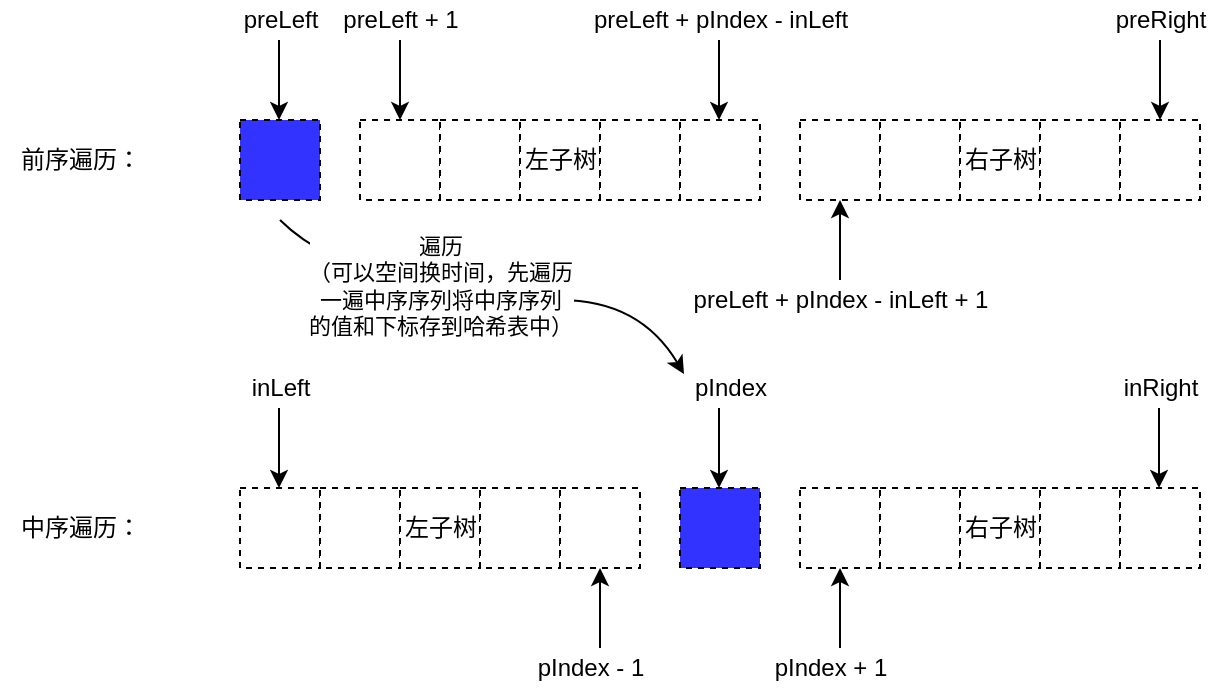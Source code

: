 <mxfile version="13.7.3" type="device"><diagram id="4Du8eLGYrAg6q8A3u2Rp" name="Page-1"><mxGraphModel dx="1776" dy="695" grid="1" gridSize="10" guides="1" tooltips="1" connect="1" arrows="1" fold="1" page="1" pageScale="1" pageWidth="850" pageHeight="1100" math="0" shadow="0"><root><mxCell id="0"/><mxCell id="1" parent="0"/><mxCell id="N6ibpbBux9pRuq6D-hla-2" value="" style="rounded=0;whiteSpace=wrap;html=1;fillColor=#3333FF;dashed=1;" vertex="1" parent="1"><mxGeometry x="80" y="200" width="40" height="40" as="geometry"/></mxCell><mxCell id="N6ibpbBux9pRuq6D-hla-5" value="" style="rounded=0;whiteSpace=wrap;html=1;fillColor=#3333FF;dashed=1;" vertex="1" parent="1"><mxGeometry x="300" y="384" width="40" height="40" as="geometry"/></mxCell><mxCell id="N6ibpbBux9pRuq6D-hla-23" value="" style="group;dashed=1;" vertex="1" connectable="0" parent="1"><mxGeometry x="140" y="200" width="200" height="40" as="geometry"/></mxCell><mxCell id="N6ibpbBux9pRuq6D-hla-9" value="" style="rounded=0;whiteSpace=wrap;html=1;dashed=1;" vertex="1" parent="N6ibpbBux9pRuq6D-hla-23"><mxGeometry width="40" height="40" as="geometry"/></mxCell><mxCell id="N6ibpbBux9pRuq6D-hla-10" value="" style="rounded=0;whiteSpace=wrap;html=1;dashed=1;" vertex="1" parent="N6ibpbBux9pRuq6D-hla-23"><mxGeometry x="40" width="40" height="40" as="geometry"/></mxCell><mxCell id="N6ibpbBux9pRuq6D-hla-11" value="" style="rounded=0;whiteSpace=wrap;html=1;dashed=1;" vertex="1" parent="N6ibpbBux9pRuq6D-hla-23"><mxGeometry x="80" width="40" height="40" as="geometry"/></mxCell><mxCell id="N6ibpbBux9pRuq6D-hla-12" value="" style="rounded=0;whiteSpace=wrap;html=1;dashed=1;" vertex="1" parent="N6ibpbBux9pRuq6D-hla-23"><mxGeometry x="120" width="40" height="40" as="geometry"/></mxCell><mxCell id="N6ibpbBux9pRuq6D-hla-13" value="" style="rounded=0;whiteSpace=wrap;html=1;dashed=1;" vertex="1" parent="N6ibpbBux9pRuq6D-hla-23"><mxGeometry x="160" width="40" height="40" as="geometry"/></mxCell><mxCell id="N6ibpbBux9pRuq6D-hla-53" value="左子树" style="text;html=1;align=center;verticalAlign=middle;resizable=0;points=[];autosize=1;dashed=1;" vertex="1" parent="N6ibpbBux9pRuq6D-hla-23"><mxGeometry x="75" y="10" width="50" height="20" as="geometry"/></mxCell><mxCell id="N6ibpbBux9pRuq6D-hla-24" value="" style="group;dashed=1;" vertex="1" connectable="0" parent="1"><mxGeometry x="360" y="200" width="200" height="40" as="geometry"/></mxCell><mxCell id="N6ibpbBux9pRuq6D-hla-25" value="" style="rounded=0;whiteSpace=wrap;html=1;dashed=1;" vertex="1" parent="N6ibpbBux9pRuq6D-hla-24"><mxGeometry width="40" height="40" as="geometry"/></mxCell><mxCell id="N6ibpbBux9pRuq6D-hla-26" value="" style="rounded=0;whiteSpace=wrap;html=1;dashed=1;" vertex="1" parent="N6ibpbBux9pRuq6D-hla-24"><mxGeometry x="40" width="40" height="40" as="geometry"/></mxCell><mxCell id="N6ibpbBux9pRuq6D-hla-27" value="" style="rounded=0;whiteSpace=wrap;html=1;dashed=1;" vertex="1" parent="N6ibpbBux9pRuq6D-hla-24"><mxGeometry x="80" width="40" height="40" as="geometry"/></mxCell><mxCell id="N6ibpbBux9pRuq6D-hla-28" value="" style="rounded=0;whiteSpace=wrap;html=1;dashed=1;" vertex="1" parent="N6ibpbBux9pRuq6D-hla-24"><mxGeometry x="120" width="40" height="40" as="geometry"/></mxCell><mxCell id="N6ibpbBux9pRuq6D-hla-29" value="" style="rounded=0;whiteSpace=wrap;html=1;dashed=1;" vertex="1" parent="N6ibpbBux9pRuq6D-hla-24"><mxGeometry x="160" width="40" height="40" as="geometry"/></mxCell><mxCell id="N6ibpbBux9pRuq6D-hla-54" value="右子树" style="text;html=1;align=center;verticalAlign=middle;resizable=0;points=[];autosize=1;" vertex="1" parent="N6ibpbBux9pRuq6D-hla-24"><mxGeometry x="75" y="10" width="50" height="20" as="geometry"/></mxCell><mxCell id="N6ibpbBux9pRuq6D-hla-31" value="" style="group;dashed=1;" vertex="1" connectable="0" parent="1"><mxGeometry x="80" y="384" width="200" height="40" as="geometry"/></mxCell><mxCell id="N6ibpbBux9pRuq6D-hla-32" value="" style="rounded=0;whiteSpace=wrap;html=1;dashed=1;" vertex="1" parent="N6ibpbBux9pRuq6D-hla-31"><mxGeometry width="40" height="40" as="geometry"/></mxCell><mxCell id="N6ibpbBux9pRuq6D-hla-33" value="" style="rounded=0;whiteSpace=wrap;html=1;dashed=1;" vertex="1" parent="N6ibpbBux9pRuq6D-hla-31"><mxGeometry x="40" width="40" height="40" as="geometry"/></mxCell><mxCell id="N6ibpbBux9pRuq6D-hla-34" value="" style="rounded=0;whiteSpace=wrap;html=1;dashed=1;" vertex="1" parent="N6ibpbBux9pRuq6D-hla-31"><mxGeometry x="80" width="40" height="40" as="geometry"/></mxCell><mxCell id="N6ibpbBux9pRuq6D-hla-35" value="" style="rounded=0;whiteSpace=wrap;html=1;dashed=1;" vertex="1" parent="N6ibpbBux9pRuq6D-hla-31"><mxGeometry x="120" width="40" height="40" as="geometry"/></mxCell><mxCell id="N6ibpbBux9pRuq6D-hla-36" value="" style="rounded=0;whiteSpace=wrap;html=1;dashed=1;" vertex="1" parent="N6ibpbBux9pRuq6D-hla-31"><mxGeometry x="160" width="40" height="40" as="geometry"/></mxCell><mxCell id="N6ibpbBux9pRuq6D-hla-55" value="左子树" style="text;html=1;align=center;verticalAlign=middle;resizable=0;points=[];autosize=1;dashed=1;" vertex="1" parent="N6ibpbBux9pRuq6D-hla-31"><mxGeometry x="75" y="10" width="50" height="20" as="geometry"/></mxCell><mxCell id="N6ibpbBux9pRuq6D-hla-37" value="" style="group;dashed=1;" vertex="1" connectable="0" parent="1"><mxGeometry x="360" y="384" width="200" height="40" as="geometry"/></mxCell><mxCell id="N6ibpbBux9pRuq6D-hla-38" value="" style="rounded=0;whiteSpace=wrap;html=1;dashed=1;" vertex="1" parent="N6ibpbBux9pRuq6D-hla-37"><mxGeometry width="40" height="40" as="geometry"/></mxCell><mxCell id="N6ibpbBux9pRuq6D-hla-39" value="" style="rounded=0;whiteSpace=wrap;html=1;dashed=1;" vertex="1" parent="N6ibpbBux9pRuq6D-hla-37"><mxGeometry x="40" width="40" height="40" as="geometry"/></mxCell><mxCell id="N6ibpbBux9pRuq6D-hla-40" value="" style="rounded=0;whiteSpace=wrap;html=1;dashed=1;" vertex="1" parent="N6ibpbBux9pRuq6D-hla-37"><mxGeometry x="80" width="40" height="40" as="geometry"/></mxCell><mxCell id="N6ibpbBux9pRuq6D-hla-41" value="" style="rounded=0;whiteSpace=wrap;html=1;dashed=1;" vertex="1" parent="N6ibpbBux9pRuq6D-hla-37"><mxGeometry x="120" width="40" height="40" as="geometry"/></mxCell><mxCell id="N6ibpbBux9pRuq6D-hla-42" value="" style="rounded=0;whiteSpace=wrap;html=1;dashed=1;" vertex="1" parent="N6ibpbBux9pRuq6D-hla-37"><mxGeometry x="160" width="40" height="40" as="geometry"/></mxCell><mxCell id="N6ibpbBux9pRuq6D-hla-56" value="右子树" style="text;html=1;align=center;verticalAlign=middle;resizable=0;points=[];autosize=1;" vertex="1" parent="N6ibpbBux9pRuq6D-hla-37"><mxGeometry x="75" y="10" width="50" height="20" as="geometry"/></mxCell><mxCell id="N6ibpbBux9pRuq6D-hla-43" value="" style="endArrow=classic;html=1;" edge="1" parent="1"><mxGeometry width="50" height="50" relative="1" as="geometry"><mxPoint x="99.5" y="160" as="sourcePoint"/><mxPoint x="99.5" y="200" as="targetPoint"/></mxGeometry></mxCell><mxCell id="N6ibpbBux9pRuq6D-hla-44" value="preLeft" style="text;html=1;align=center;verticalAlign=middle;resizable=0;points=[];autosize=1;" vertex="1" parent="1"><mxGeometry x="75" y="140" width="50" height="20" as="geometry"/></mxCell><mxCell id="N6ibpbBux9pRuq6D-hla-45" value="" style="endArrow=classic;html=1;" edge="1" parent="1"><mxGeometry width="50" height="50" relative="1" as="geometry"><mxPoint x="540" y="160" as="sourcePoint"/><mxPoint x="540" y="200" as="targetPoint"/></mxGeometry></mxCell><mxCell id="N6ibpbBux9pRuq6D-hla-46" value="preRight" style="text;html=1;align=center;verticalAlign=middle;resizable=0;points=[];autosize=1;" vertex="1" parent="1"><mxGeometry x="510" y="140" width="60" height="20" as="geometry"/></mxCell><mxCell id="N6ibpbBux9pRuq6D-hla-47" value="" style="endArrow=classic;html=1;" edge="1" parent="1"><mxGeometry width="50" height="50" relative="1" as="geometry"><mxPoint x="99.5" y="344" as="sourcePoint"/><mxPoint x="99.5" y="384" as="targetPoint"/></mxGeometry></mxCell><mxCell id="N6ibpbBux9pRuq6D-hla-48" value="inLeft" style="text;html=1;align=center;verticalAlign=middle;resizable=0;points=[];autosize=1;" vertex="1" parent="1"><mxGeometry x="80" y="324" width="40" height="20" as="geometry"/></mxCell><mxCell id="N6ibpbBux9pRuq6D-hla-49" value="" style="endArrow=classic;html=1;" edge="1" parent="1"><mxGeometry width="50" height="50" relative="1" as="geometry"><mxPoint x="539.5" y="344" as="sourcePoint"/><mxPoint x="539.5" y="384" as="targetPoint"/></mxGeometry></mxCell><mxCell id="N6ibpbBux9pRuq6D-hla-50" value="inRight" style="text;html=1;align=center;verticalAlign=middle;resizable=0;points=[];autosize=1;" vertex="1" parent="1"><mxGeometry x="515" y="324" width="50" height="20" as="geometry"/></mxCell><mxCell id="N6ibpbBux9pRuq6D-hla-51" value="" style="endArrow=classic;html=1;" edge="1" parent="1"><mxGeometry width="50" height="50" relative="1" as="geometry"><mxPoint x="160" y="160" as="sourcePoint"/><mxPoint x="160" y="200" as="targetPoint"/></mxGeometry></mxCell><mxCell id="N6ibpbBux9pRuq6D-hla-52" value="preLeft + 1" style="text;html=1;align=center;verticalAlign=middle;resizable=0;points=[];autosize=1;" vertex="1" parent="1"><mxGeometry x="125" y="140" width="70" height="20" as="geometry"/></mxCell><mxCell id="N6ibpbBux9pRuq6D-hla-57" value="" style="endArrow=classic;html=1;" edge="1" parent="1"><mxGeometry width="50" height="50" relative="1" as="geometry"><mxPoint x="319.5" y="344" as="sourcePoint"/><mxPoint x="319.5" y="384" as="targetPoint"/></mxGeometry></mxCell><mxCell id="N6ibpbBux9pRuq6D-hla-58" value="pIndex" style="text;html=1;align=center;verticalAlign=middle;resizable=0;points=[];autosize=1;" vertex="1" parent="1"><mxGeometry x="300" y="324" width="50" height="20" as="geometry"/></mxCell><mxCell id="N6ibpbBux9pRuq6D-hla-59" value="" style="curved=1;endArrow=classic;html=1;entryX=0.04;entryY=0.15;entryDx=0;entryDy=0;entryPerimeter=0;" edge="1" parent="1" target="N6ibpbBux9pRuq6D-hla-58"><mxGeometry width="50" height="50" relative="1" as="geometry"><mxPoint x="100" y="250" as="sourcePoint"/><mxPoint x="250" y="260" as="targetPoint"/><Array as="points"><mxPoint x="120" y="270"/><mxPoint x="200" y="290"/><mxPoint x="280" y="290"/></Array></mxGeometry></mxCell><mxCell id="N6ibpbBux9pRuq6D-hla-68" value="遍历&lt;br&gt;（可以空间换时间，先遍历&lt;br&gt;一遍中序序列将中序序列&lt;br&gt;的值和下标存到哈希表中）" style="edgeLabel;html=1;align=center;verticalAlign=middle;resizable=0;points=[];" vertex="1" connectable="0" parent="N6ibpbBux9pRuq6D-hla-59"><mxGeometry x="-0.233" y="2" relative="1" as="geometry"><mxPoint as="offset"/></mxGeometry></mxCell><mxCell id="N6ibpbBux9pRuq6D-hla-60" value="" style="endArrow=classic;html=1;" edge="1" parent="1"><mxGeometry width="50" height="50" relative="1" as="geometry"><mxPoint x="260" y="464" as="sourcePoint"/><mxPoint x="260" y="424" as="targetPoint"/></mxGeometry></mxCell><mxCell id="N6ibpbBux9pRuq6D-hla-61" value="" style="endArrow=classic;html=1;" edge="1" parent="1"><mxGeometry width="50" height="50" relative="1" as="geometry"><mxPoint x="380" y="464" as="sourcePoint"/><mxPoint x="380" y="424" as="targetPoint"/></mxGeometry></mxCell><mxCell id="N6ibpbBux9pRuq6D-hla-62" value="pIndex - 1" style="text;html=1;align=center;verticalAlign=middle;resizable=0;points=[];autosize=1;" vertex="1" parent="1"><mxGeometry x="220" y="464" width="70" height="20" as="geometry"/></mxCell><mxCell id="N6ibpbBux9pRuq6D-hla-63" value="pIndex + 1" style="text;html=1;align=center;verticalAlign=middle;resizable=0;points=[];autosize=1;" vertex="1" parent="1"><mxGeometry x="340" y="464" width="70" height="20" as="geometry"/></mxCell><mxCell id="N6ibpbBux9pRuq6D-hla-64" value="" style="endArrow=classic;html=1;" edge="1" parent="1"><mxGeometry width="50" height="50" relative="1" as="geometry"><mxPoint x="319.5" y="160" as="sourcePoint"/><mxPoint x="319.5" y="200" as="targetPoint"/></mxGeometry></mxCell><mxCell id="N6ibpbBux9pRuq6D-hla-65" value="preLeft + pIndex - inLeft" style="text;html=1;align=center;verticalAlign=middle;resizable=0;points=[];autosize=1;" vertex="1" parent="1"><mxGeometry x="250" y="140" width="140" height="20" as="geometry"/></mxCell><mxCell id="N6ibpbBux9pRuq6D-hla-66" value="" style="endArrow=classic;html=1;" edge="1" parent="1"><mxGeometry width="50" height="50" relative="1" as="geometry"><mxPoint x="380" y="280" as="sourcePoint"/><mxPoint x="380" y="240" as="targetPoint"/></mxGeometry></mxCell><mxCell id="N6ibpbBux9pRuq6D-hla-67" value="preLeft + pIndex - inLeft + 1" style="text;html=1;align=center;verticalAlign=middle;resizable=0;points=[];autosize=1;rotation=0;" vertex="1" parent="1"><mxGeometry x="300" y="280" width="160" height="20" as="geometry"/></mxCell><mxCell id="N6ibpbBux9pRuq6D-hla-69" value="前序遍历：" style="text;html=1;align=center;verticalAlign=middle;resizable=0;points=[];autosize=1;" vertex="1" parent="1"><mxGeometry x="-40" y="210" width="80" height="20" as="geometry"/></mxCell><mxCell id="N6ibpbBux9pRuq6D-hla-70" value="中序遍历：" style="text;html=1;align=center;verticalAlign=middle;resizable=0;points=[];autosize=1;" vertex="1" parent="1"><mxGeometry x="-40" y="394" width="80" height="20" as="geometry"/></mxCell></root></mxGraphModel></diagram></mxfile>
